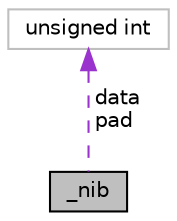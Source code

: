 digraph "_nib"
{
  edge [fontname="Helvetica",fontsize="10",labelfontname="Helvetica",labelfontsize="10"];
  node [fontname="Helvetica",fontsize="10",shape=record];
  Node1 [label="_nib",height=0.2,width=0.4,color="black", fillcolor="grey75", style="filled", fontcolor="black"];
  Node2 -> Node1 [dir="back",color="darkorchid3",fontsize="10",style="dashed",label=" data\npad" ,fontname="Helvetica"];
  Node2 [label="unsigned int",height=0.2,width=0.4,color="grey75", fillcolor="white", style="filled"];
}
